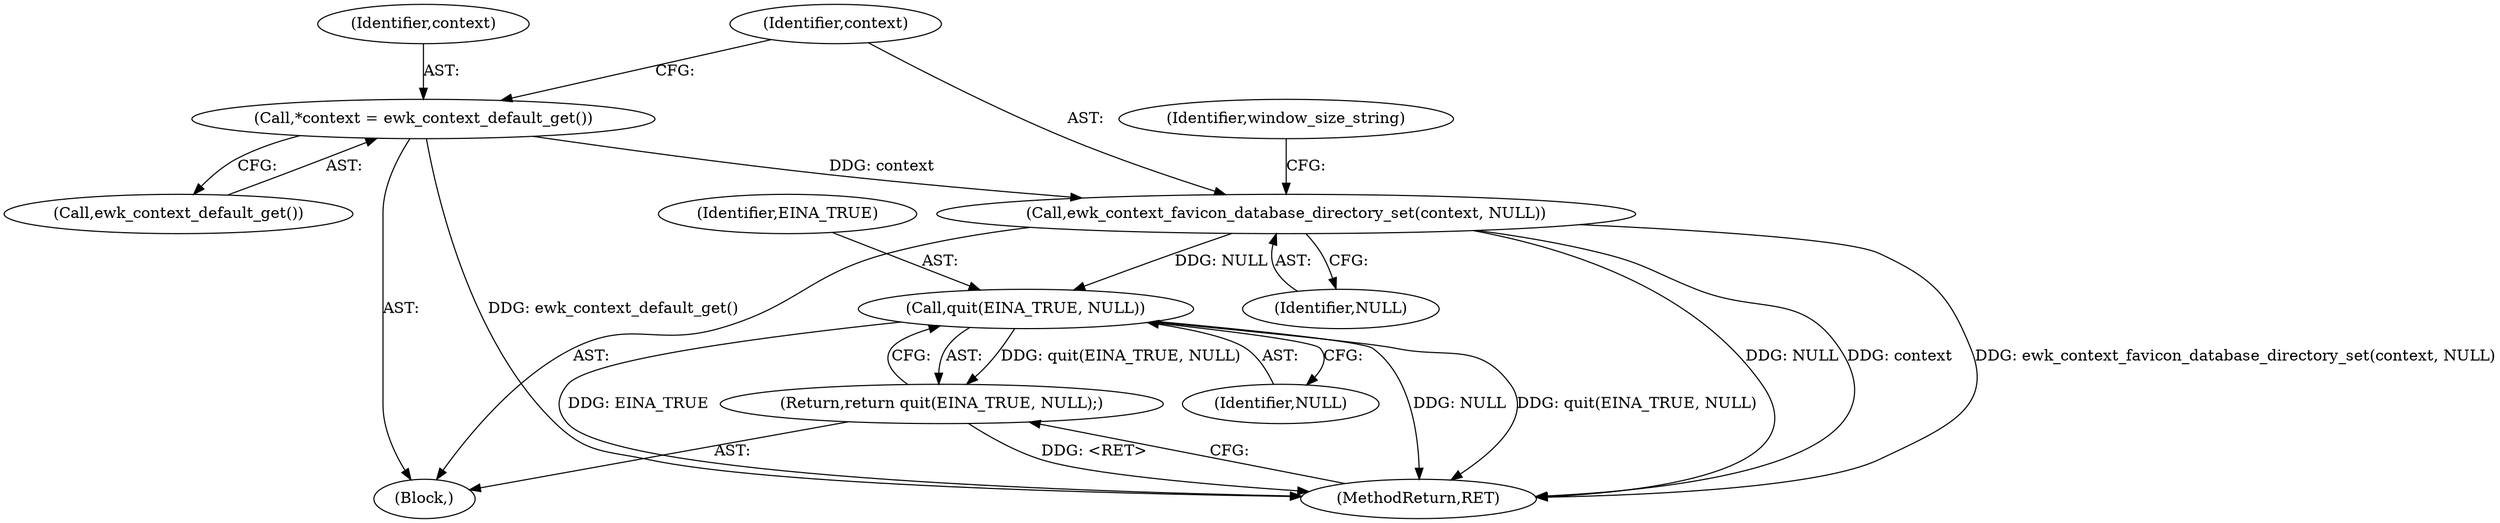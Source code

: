 digraph "0_Chrome_46afbe7f7f55280947e9c06c429a68983ba9d8dd@pointer" {
"1000169" [label="(Call,ewk_context_favicon_database_directory_set(context, NULL))"];
"1000166" [label="(Call,*context = ewk_context_default_get())"];
"1000217" [label="(Call,quit(EINA_TRUE, NULL))"];
"1000216" [label="(Return,return quit(EINA_TRUE, NULL);)"];
"1000219" [label="(Identifier,NULL)"];
"1000220" [label="(MethodReturn,RET)"];
"1000217" [label="(Call,quit(EINA_TRUE, NULL))"];
"1000168" [label="(Call,ewk_context_default_get())"];
"1000169" [label="(Call,ewk_context_favicon_database_directory_set(context, NULL))"];
"1000166" [label="(Call,*context = ewk_context_default_get())"];
"1000218" [label="(Identifier,EINA_TRUE)"];
"1000103" [label="(Block,)"];
"1000173" [label="(Identifier,window_size_string)"];
"1000167" [label="(Identifier,context)"];
"1000170" [label="(Identifier,context)"];
"1000171" [label="(Identifier,NULL)"];
"1000216" [label="(Return,return quit(EINA_TRUE, NULL);)"];
"1000169" -> "1000103"  [label="AST: "];
"1000169" -> "1000171"  [label="CFG: "];
"1000170" -> "1000169"  [label="AST: "];
"1000171" -> "1000169"  [label="AST: "];
"1000173" -> "1000169"  [label="CFG: "];
"1000169" -> "1000220"  [label="DDG: ewk_context_favicon_database_directory_set(context, NULL)"];
"1000169" -> "1000220"  [label="DDG: NULL"];
"1000169" -> "1000220"  [label="DDG: context"];
"1000166" -> "1000169"  [label="DDG: context"];
"1000169" -> "1000217"  [label="DDG: NULL"];
"1000166" -> "1000103"  [label="AST: "];
"1000166" -> "1000168"  [label="CFG: "];
"1000167" -> "1000166"  [label="AST: "];
"1000168" -> "1000166"  [label="AST: "];
"1000170" -> "1000166"  [label="CFG: "];
"1000166" -> "1000220"  [label="DDG: ewk_context_default_get()"];
"1000217" -> "1000216"  [label="AST: "];
"1000217" -> "1000219"  [label="CFG: "];
"1000218" -> "1000217"  [label="AST: "];
"1000219" -> "1000217"  [label="AST: "];
"1000216" -> "1000217"  [label="CFG: "];
"1000217" -> "1000220"  [label="DDG: NULL"];
"1000217" -> "1000220"  [label="DDG: quit(EINA_TRUE, NULL)"];
"1000217" -> "1000220"  [label="DDG: EINA_TRUE"];
"1000217" -> "1000216"  [label="DDG: quit(EINA_TRUE, NULL)"];
"1000216" -> "1000103"  [label="AST: "];
"1000220" -> "1000216"  [label="CFG: "];
"1000216" -> "1000220"  [label="DDG: <RET>"];
}
